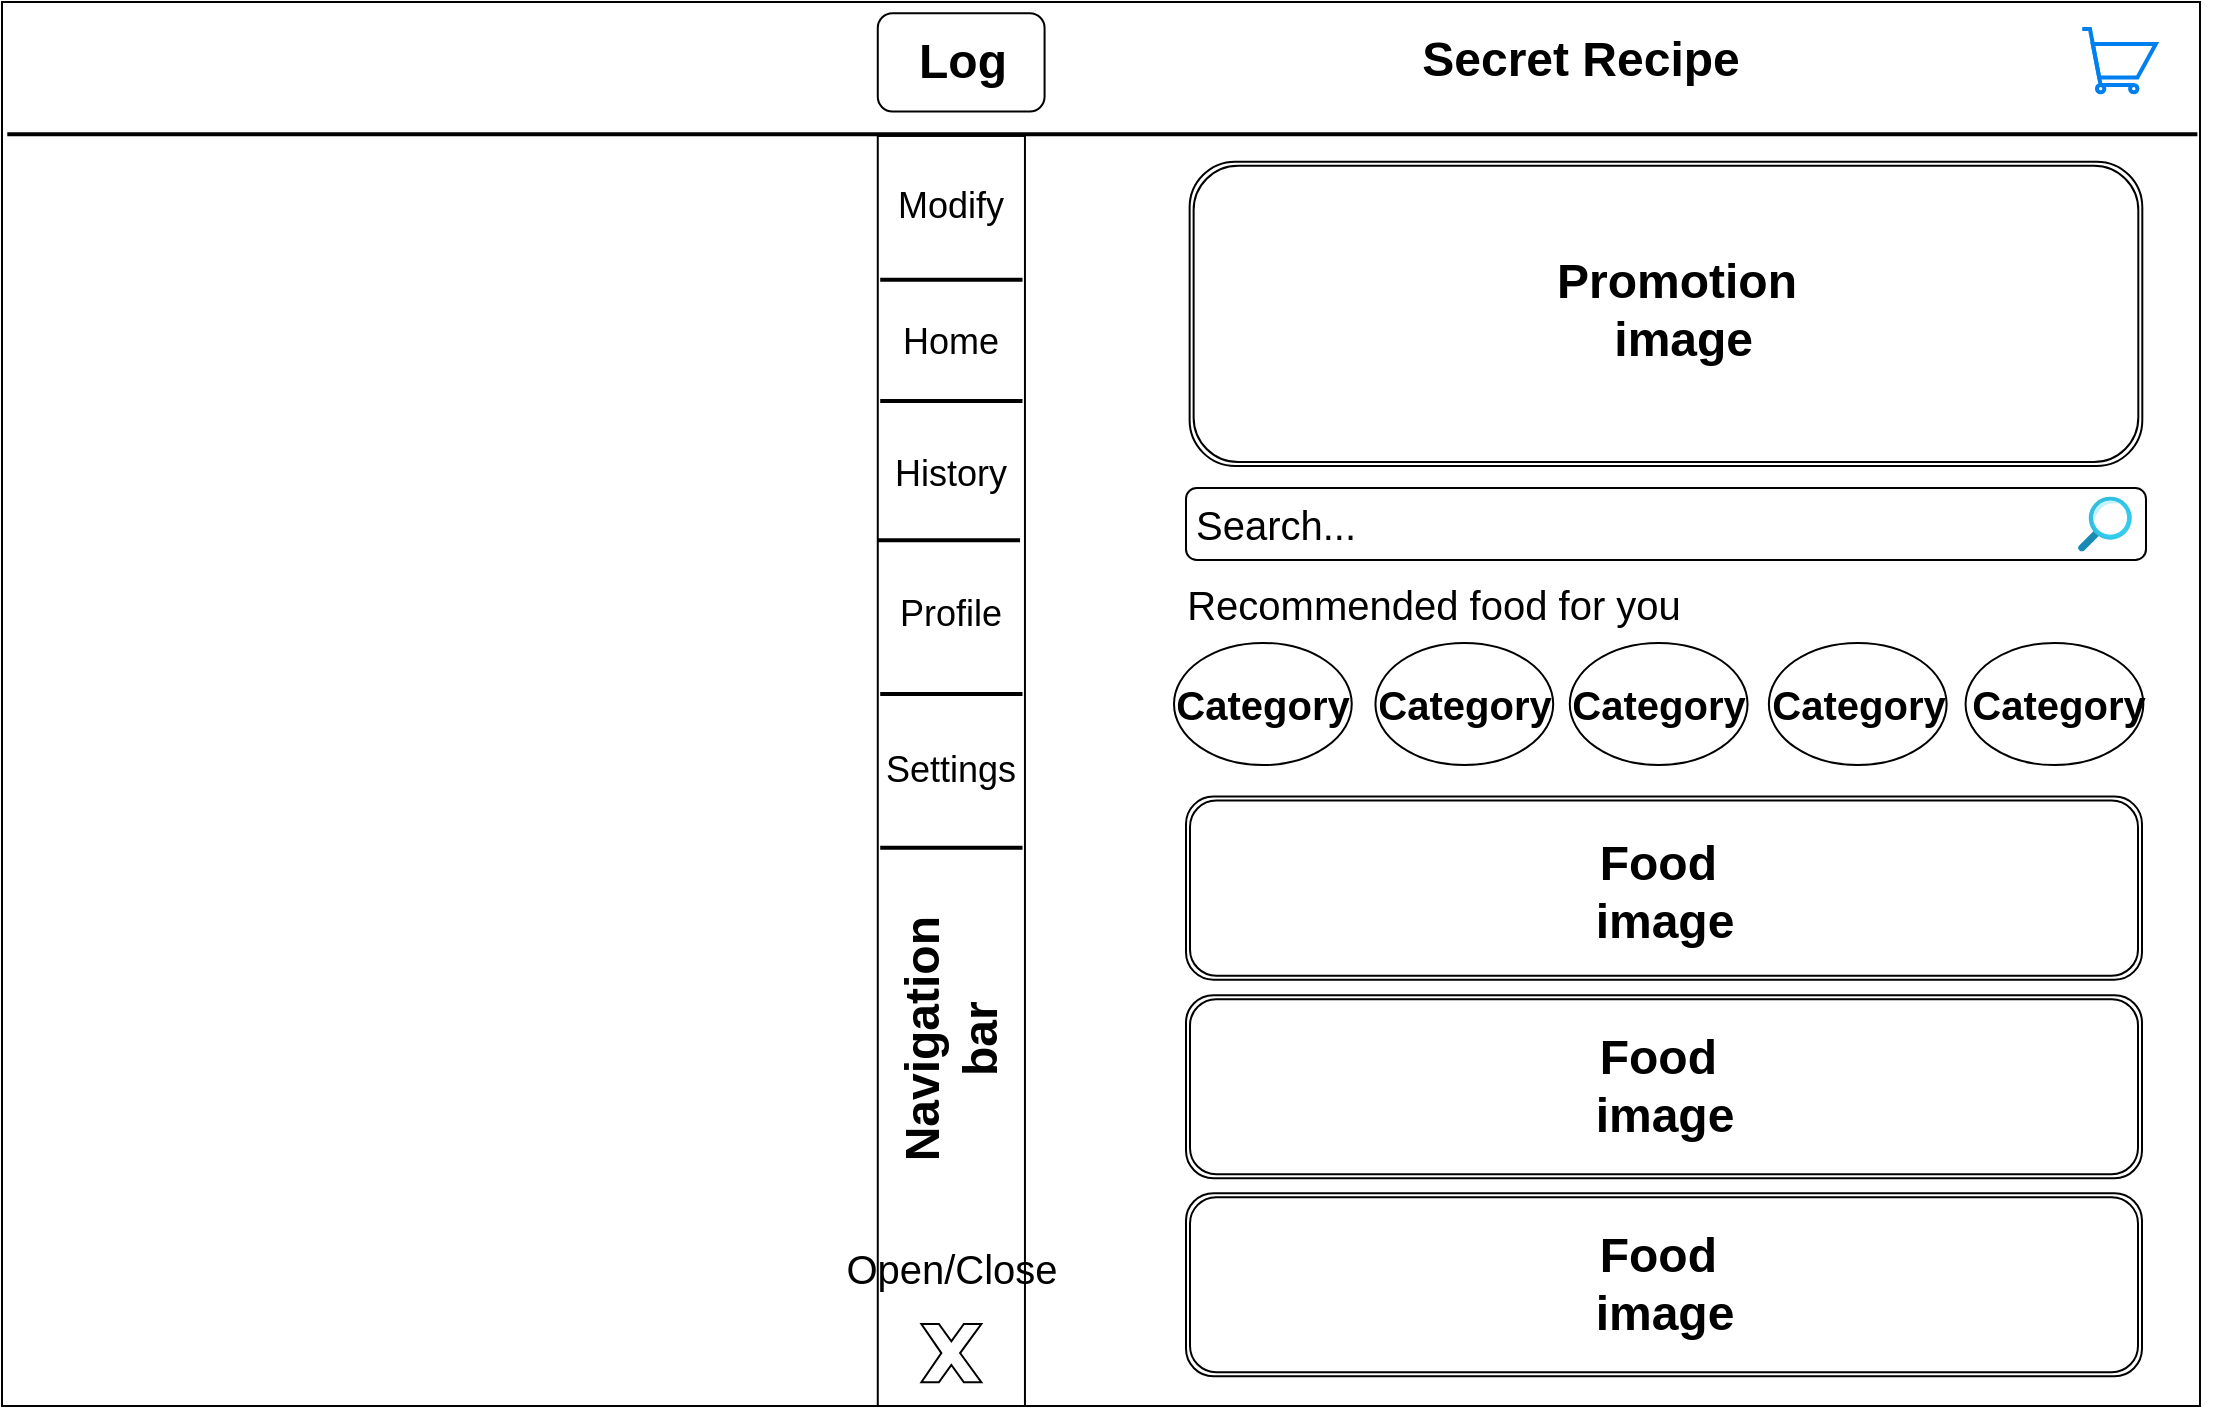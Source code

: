 <mxfile version="24.7.10">
  <diagram name="Page-1" id="hPOh9uv4Xi-a1cSwoiG5">
    <mxGraphModel dx="1834" dy="1186" grid="0" gridSize="10" guides="1" tooltips="1" connect="1" arrows="1" fold="1" page="0" pageScale="1" pageWidth="850" pageHeight="1100" math="0" shadow="0">
      <root>
        <mxCell id="0" />
        <mxCell id="1" parent="0" />
        <mxCell id="TidTo2rOgOH8y78XN5G_-71" value="" style="group" parent="1" vertex="1" connectable="0">
          <mxGeometry x="-317" y="-137" width="1115" height="702" as="geometry" />
        </mxCell>
        <mxCell id="TidTo2rOgOH8y78XN5G_-4" value="" style="rounded=0;whiteSpace=wrap;html=1;" parent="TidTo2rOgOH8y78XN5G_-71" vertex="1">
          <mxGeometry width="1099" height="702" as="geometry" />
        </mxCell>
        <mxCell id="TidTo2rOgOH8y78XN5G_-7" value="" style="line;strokeWidth=2;html=1;" parent="TidTo2rOgOH8y78XN5G_-71" vertex="1">
          <mxGeometry x="2.635" y="58.745" width="1095.047" height="14.686" as="geometry" />
        </mxCell>
        <mxCell id="TidTo2rOgOH8y78XN5G_-9" value="Secret Recipe" style="text;strokeColor=none;fillColor=none;html=1;fontSize=24;fontStyle=1;verticalAlign=middle;align=center;" parent="TidTo2rOgOH8y78XN5G_-71" vertex="1">
          <mxGeometry x="723.406" y="0.001" width="131.775" height="58.745" as="geometry" />
        </mxCell>
        <mxCell id="TidTo2rOgOH8y78XN5G_-65" value="" style="group" parent="TidTo2rOgOH8y78XN5G_-71" vertex="1" connectable="0">
          <mxGeometry x="592" y="397.3" width="478" height="289.82" as="geometry" />
        </mxCell>
        <mxCell id="TidTo2rOgOH8y78XN5G_-77" value="" style="group" parent="TidTo2rOgOH8y78XN5G_-65" vertex="1" connectable="0">
          <mxGeometry width="478" height="289.82" as="geometry" />
        </mxCell>
        <mxCell id="TidTo2rOgOH8y78XN5G_-61" value="" style="shape=ext;double=1;rounded=1;whiteSpace=wrap;html=1;" parent="TidTo2rOgOH8y78XN5G_-77" vertex="1">
          <mxGeometry width="478" height="91.551" as="geometry" />
        </mxCell>
        <mxCell id="TidTo2rOgOH8y78XN5G_-62" value="" style="shape=ext;double=1;rounded=1;whiteSpace=wrap;html=1;" parent="TidTo2rOgOH8y78XN5G_-77" vertex="1">
          <mxGeometry y="99.276" width="478" height="91.551" as="geometry" />
        </mxCell>
        <mxCell id="TidTo2rOgOH8y78XN5G_-63" value="" style="shape=ext;double=1;rounded=1;whiteSpace=wrap;html=1;" parent="TidTo2rOgOH8y78XN5G_-77" vertex="1">
          <mxGeometry y="198.269" width="478" height="91.551" as="geometry" />
        </mxCell>
        <mxCell id="TidTo2rOgOH8y78XN5G_-74" value="Food&amp;nbsp;&lt;div&gt;image&lt;/div&gt;" style="text;strokeColor=none;fillColor=none;html=1;fontSize=24;fontStyle=1;verticalAlign=middle;align=center;" parent="TidTo2rOgOH8y78XN5G_-77" vertex="1">
          <mxGeometry x="74.172" y="27.662" width="329.655" height="41.015" as="geometry" />
        </mxCell>
        <mxCell id="TidTo2rOgOH8y78XN5G_-73" value="Food&amp;nbsp;&lt;div&gt;image&lt;/div&gt;" style="text;strokeColor=none;fillColor=none;html=1;fontSize=24;fontStyle=1;verticalAlign=middle;align=center;" parent="TidTo2rOgOH8y78XN5G_-77" vertex="1">
          <mxGeometry x="74.172" y="124.406" width="329.655" height="41.015" as="geometry" />
        </mxCell>
        <mxCell id="TidTo2rOgOH8y78XN5G_-72" value="Food&amp;nbsp;&lt;div&gt;image&lt;/div&gt;" style="text;strokeColor=none;fillColor=none;html=1;fontSize=24;fontStyle=1;verticalAlign=middle;align=center;" parent="TidTo2rOgOH8y78XN5G_-77" vertex="1">
          <mxGeometry x="74.172" y="223.54" width="329.655" height="41.015" as="geometry" />
        </mxCell>
        <mxCell id="TidTo2rOgOH8y78XN5G_-75" value="" style="group" parent="TidTo2rOgOH8y78XN5G_-71" vertex="1" connectable="0">
          <mxGeometry x="557" y="62" width="561" height="170" as="geometry" />
        </mxCell>
        <mxCell id="TidTo2rOgOH8y78XN5G_-67" value="" style="shape=ext;double=1;rounded=1;whiteSpace=wrap;html=1;" parent="TidTo2rOgOH8y78XN5G_-75" vertex="1">
          <mxGeometry x="36.813" y="17.83" width="476.34" height="152.17" as="geometry" />
        </mxCell>
        <mxCell id="TidTo2rOgOH8y78XN5G_-66" value="Promotion&lt;div&gt;&amp;nbsp;image&lt;/div&gt;" style="text;strokeColor=none;fillColor=none;html=1;fontSize=24;fontStyle=1;verticalAlign=middle;align=center;" parent="TidTo2rOgOH8y78XN5G_-75" vertex="1">
          <mxGeometry x="149.419" y="69.504" width="262.122" height="44.23" as="geometry" />
        </mxCell>
        <mxCell id="5HUyDwjAsFl6zSztykZO-4" value="" style="group" parent="TidTo2rOgOH8y78XN5G_-71" vertex="1" connectable="0">
          <mxGeometry x="437.883" y="66.975" width="106.097" height="635.025" as="geometry" />
        </mxCell>
        <mxCell id="TidTo2rOgOH8y78XN5G_-90" value="" style="rounded=0;whiteSpace=wrap;html=1;" parent="5HUyDwjAsFl6zSztykZO-4" vertex="1">
          <mxGeometry width="73.594" height="635.025" as="geometry" />
        </mxCell>
        <mxCell id="TidTo2rOgOH8y78XN5G_-124" value="" style="group" parent="5HUyDwjAsFl6zSztykZO-4" vertex="1" connectable="0">
          <mxGeometry y="65.735" width="88.117" height="296.428" as="geometry" />
        </mxCell>
        <mxCell id="TidTo2rOgOH8y78XN5G_-92" value="" style="line;strokeWidth=2;html=1;" parent="TidTo2rOgOH8y78XN5G_-124" vertex="1">
          <mxGeometry x="1.227" y="60.538" width="71.141" height="12.403" as="geometry" />
        </mxCell>
        <mxCell id="TidTo2rOgOH8y78XN5G_-117" value="" style="line;strokeWidth=2;html=1;" parent="TidTo2rOgOH8y78XN5G_-124" vertex="1">
          <mxGeometry y="130.23" width="71.141" height="12.403" as="geometry" />
        </mxCell>
        <mxCell id="TidTo2rOgOH8y78XN5G_-120" value="" style="line;strokeWidth=2;html=1;" parent="TidTo2rOgOH8y78XN5G_-124" vertex="1">
          <mxGeometry x="1.227" y="207.127" width="71.141" height="12.403" as="geometry" />
        </mxCell>
        <mxCell id="TidTo2rOgOH8y78XN5G_-121" value="" style="line;strokeWidth=2;html=1;" parent="TidTo2rOgOH8y78XN5G_-124" vertex="1">
          <mxGeometry x="1.227" y="284.025" width="71.141" height="12.403" as="geometry" />
        </mxCell>
        <mxCell id="TidTo2rOgOH8y78XN5G_-122" value="" style="line;strokeWidth=2;html=1;" parent="TidTo2rOgOH8y78XN5G_-124" vertex="1">
          <mxGeometry x="1.227" width="71.141" height="12.403" as="geometry" />
        </mxCell>
        <mxCell id="TidTo2rOgOH8y78XN5G_-125" value="Navigation&lt;div&gt;bar&lt;/div&gt;" style="text;strokeColor=none;fillColor=none;html=1;fontSize=24;fontStyle=1;verticalAlign=middle;align=center;rotation=-90;" parent="5HUyDwjAsFl6zSztykZO-4" vertex="1">
          <mxGeometry x="-32.505" y="429.023" width="138.602" height="46.312" as="geometry" />
        </mxCell>
        <mxCell id="ef_NKi3vWta91qS7X8Y2-1" value="Settings" style="text;strokeColor=none;align=center;fillColor=none;html=1;verticalAlign=middle;whiteSpace=wrap;rounded=0;fontSize=18;" parent="5HUyDwjAsFl6zSztykZO-4" vertex="1">
          <mxGeometry x="-19.703" y="291.015" width="113" height="53" as="geometry" />
        </mxCell>
        <mxCell id="ef_NKi3vWta91qS7X8Y2-2" value="Profile" style="text;strokeColor=none;align=center;fillColor=none;html=1;verticalAlign=middle;whiteSpace=wrap;rounded=0;fontSize=18;" parent="5HUyDwjAsFl6zSztykZO-4" vertex="1">
          <mxGeometry x="-19.703" y="212.025" width="113" height="53" as="geometry" />
        </mxCell>
        <mxCell id="ef_NKi3vWta91qS7X8Y2-3" value="History" style="text;strokeColor=none;align=center;fillColor=none;html=1;verticalAlign=middle;whiteSpace=wrap;rounded=0;fontSize=18;" parent="5HUyDwjAsFl6zSztykZO-4" vertex="1">
          <mxGeometry x="-19.703" y="142.025" width="113" height="53" as="geometry" />
        </mxCell>
        <mxCell id="ef_NKi3vWta91qS7X8Y2-4" value="Home" style="text;strokeColor=none;align=center;fillColor=none;html=1;verticalAlign=middle;whiteSpace=wrap;rounded=0;fontSize=18;" parent="5HUyDwjAsFl6zSztykZO-4" vertex="1">
          <mxGeometry x="-19.703" y="76.025" width="113" height="53" as="geometry" />
        </mxCell>
        <mxCell id="ef_NKi3vWta91qS7X8Y2-5" value="Modify" style="text;strokeColor=none;align=center;fillColor=none;html=1;verticalAlign=middle;whiteSpace=wrap;rounded=0;fontSize=18;" parent="5HUyDwjAsFl6zSztykZO-4" vertex="1">
          <mxGeometry x="-19.703" y="8.025" width="113" height="53" as="geometry" />
        </mxCell>
        <mxCell id="Tao8DP2jIyeEFqwNxk7D-1" value="Open/Close" style="text;strokeColor=none;align=center;fillColor=none;html=1;verticalAlign=middle;whiteSpace=wrap;rounded=0;fontSize=20;" vertex="1" parent="5HUyDwjAsFl6zSztykZO-4">
          <mxGeometry x="6.797" y="551.025" width="60" height="30" as="geometry" />
        </mxCell>
        <mxCell id="TidTo2rOgOH8y78XN5G_-128" value="" style="verticalLabelPosition=bottom;verticalAlign=top;html=1;shape=mxgraph.basic.x" parent="5HUyDwjAsFl6zSztykZO-4" vertex="1">
          <mxGeometry x="21.807" y="594.025" width="29.98" height="29.12" as="geometry" />
        </mxCell>
        <mxCell id="TidTo2rOgOH8y78XN5G_-134" value="" style="group" parent="TidTo2rOgOH8y78XN5G_-71" vertex="1" connectable="0">
          <mxGeometry x="437.883" y="5.581" width="83.406" height="49.214" as="geometry" />
        </mxCell>
        <mxCell id="TidTo2rOgOH8y78XN5G_-129" value="" style="rounded=1;whiteSpace=wrap;html=1;" parent="TidTo2rOgOH8y78XN5G_-134" vertex="1">
          <mxGeometry width="83.406" height="49.214" as="geometry" />
        </mxCell>
        <mxCell id="TidTo2rOgOH8y78XN5G_-131" value="Log" style="text;strokeColor=none;fillColor=none;html=1;fontSize=24;fontStyle=1;verticalAlign=middle;align=center;" parent="TidTo2rOgOH8y78XN5G_-134" vertex="1">
          <mxGeometry x="6.951" y="8.202" width="69.505" height="32.81" as="geometry" />
        </mxCell>
        <mxCell id="TidTo2rOgOH8y78XN5G_-135" value="" style="html=1;verticalLabelPosition=bottom;align=center;labelBackgroundColor=#ffffff;verticalAlign=top;strokeWidth=2;strokeColor=#0080F0;shadow=0;dashed=0;shape=mxgraph.ios7.icons.shopping_cart;" parent="TidTo2rOgOH8y78XN5G_-71" vertex="1">
          <mxGeometry x="1040.125" y="13.556" width="36.797" height="31.627" as="geometry" />
        </mxCell>
        <mxCell id="5HUyDwjAsFl6zSztykZO-1" value="" style="group" parent="TidTo2rOgOH8y78XN5G_-71" vertex="1" connectable="0">
          <mxGeometry x="586" y="320.45" width="484.67" height="61.09" as="geometry" />
        </mxCell>
        <mxCell id="5HUyDwjAsFl6zSztykZO-3" value="" style="group" parent="5HUyDwjAsFl6zSztykZO-1" vertex="1" connectable="0">
          <mxGeometry width="484.67" height="61.09" as="geometry" />
        </mxCell>
        <mxCell id="TidTo2rOgOH8y78XN5G_-80" value="" style="ellipse;whiteSpace=wrap;html=1;" parent="5HUyDwjAsFl6zSztykZO-3" vertex="1">
          <mxGeometry width="88.876" height="61.09" as="geometry" />
        </mxCell>
        <mxCell id="TidTo2rOgOH8y78XN5G_-84" value="" style="ellipse;whiteSpace=wrap;html=1;" parent="5HUyDwjAsFl6zSztykZO-3" vertex="1">
          <mxGeometry x="197.897" width="88.876" height="61.09" as="geometry" />
        </mxCell>
        <mxCell id="TidTo2rOgOH8y78XN5G_-83" value="" style="ellipse;whiteSpace=wrap;html=1;" parent="5HUyDwjAsFl6zSztykZO-3" vertex="1">
          <mxGeometry x="297.438" width="88.876" height="61.09" as="geometry" />
        </mxCell>
        <mxCell id="TidTo2rOgOH8y78XN5G_-82" value="" style="ellipse;whiteSpace=wrap;html=1;" parent="5HUyDwjAsFl6zSztykZO-3" vertex="1">
          <mxGeometry x="100.726" width="88.876" height="61.09" as="geometry" />
        </mxCell>
        <mxCell id="TidTo2rOgOH8y78XN5G_-81" value="" style="ellipse;whiteSpace=wrap;html=1;" parent="5HUyDwjAsFl6zSztykZO-3" vertex="1">
          <mxGeometry x="395.794" width="88.876" height="61.09" as="geometry" />
        </mxCell>
        <mxCell id="TidTo2rOgOH8y78XN5G_-86" value="Category" style="text;strokeColor=none;fillColor=none;html=1;fontSize=20;fontStyle=1;verticalAlign=middle;align=center;" parent="5HUyDwjAsFl6zSztykZO-3" vertex="1">
          <mxGeometry x="181.01" y="14.05" width="122.66" height="33" as="geometry" />
        </mxCell>
        <mxCell id="Tao8DP2jIyeEFqwNxk7D-3" value="Category" style="text;strokeColor=none;fillColor=none;html=1;fontSize=20;fontStyle=1;verticalAlign=middle;align=center;" vertex="1" parent="5HUyDwjAsFl6zSztykZO-3">
          <mxGeometry x="381" y="14.05" width="122.66" height="33" as="geometry" />
        </mxCell>
        <mxCell id="Tao8DP2jIyeEFqwNxk7D-4" value="Category" style="text;strokeColor=none;fillColor=none;html=1;fontSize=20;fontStyle=1;verticalAlign=middle;align=center;" vertex="1" parent="5HUyDwjAsFl6zSztykZO-3">
          <mxGeometry x="280.55" y="14.05" width="122.66" height="33" as="geometry" />
        </mxCell>
        <mxCell id="Tao8DP2jIyeEFqwNxk7D-5" value="Category" style="text;strokeColor=none;fillColor=none;html=1;fontSize=20;fontStyle=1;verticalAlign=middle;align=center;" vertex="1" parent="5HUyDwjAsFl6zSztykZO-3">
          <mxGeometry x="83.83" y="14.05" width="122.66" height="33" as="geometry" />
        </mxCell>
        <mxCell id="Tao8DP2jIyeEFqwNxk7D-6" value="Category" style="text;strokeColor=none;fillColor=none;html=1;fontSize=20;fontStyle=1;verticalAlign=middle;align=center;" vertex="1" parent="5HUyDwjAsFl6zSztykZO-3">
          <mxGeometry x="-16.89" y="14.05" width="122.66" height="33" as="geometry" />
        </mxCell>
        <mxCell id="Tao8DP2jIyeEFqwNxk7D-10" value="" style="group" vertex="1" connectable="0" parent="TidTo2rOgOH8y78XN5G_-71">
          <mxGeometry x="592" y="243" width="480" height="36" as="geometry" />
        </mxCell>
        <mxCell id="Tao8DP2jIyeEFqwNxk7D-7" value="" style="rounded=1;whiteSpace=wrap;html=1;" vertex="1" parent="Tao8DP2jIyeEFqwNxk7D-10">
          <mxGeometry width="480" height="36" as="geometry" />
        </mxCell>
        <mxCell id="Tao8DP2jIyeEFqwNxk7D-8" value="Search..." style="text;strokeColor=none;align=center;fillColor=none;html=1;verticalAlign=middle;whiteSpace=wrap;rounded=0;fontSize=20;" vertex="1" parent="Tao8DP2jIyeEFqwNxk7D-10">
          <mxGeometry x="15" y="3" width="60" height="30" as="geometry" />
        </mxCell>
        <mxCell id="Tao8DP2jIyeEFqwNxk7D-9" value="" style="image;aspect=fixed;html=1;points=[];align=center;fontSize=12;image=img/lib/azure2/general/Search.svg;" vertex="1" parent="Tao8DP2jIyeEFqwNxk7D-10">
          <mxGeometry x="446" y="4.29" width="27" height="27.42" as="geometry" />
        </mxCell>
        <mxCell id="Tao8DP2jIyeEFqwNxk7D-11" value="&lt;div style=&quot;font-size: 20px;&quot;&gt;Recommended food for you&lt;br style=&quot;font-size: 20px;&quot;&gt;&lt;/div&gt;" style="text;strokeColor=none;align=center;fillColor=none;html=1;verticalAlign=middle;whiteSpace=wrap;rounded=0;fontSize=20;" vertex="1" parent="TidTo2rOgOH8y78XN5G_-71">
          <mxGeometry x="567" y="286" width="298" height="30" as="geometry" />
        </mxCell>
      </root>
    </mxGraphModel>
  </diagram>
</mxfile>
